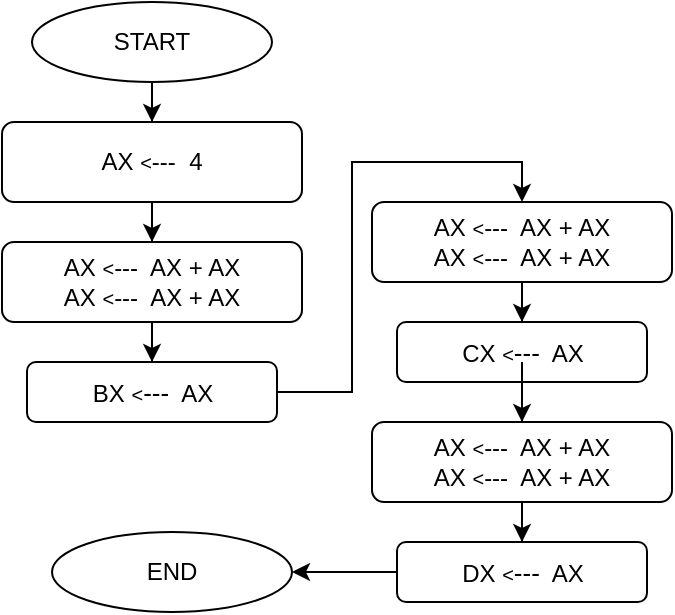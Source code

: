 <mxfile version="17.1.3" type="github">
  <diagram id="C5RBs43oDa-KdzZeNtuy" name="Page-1">
    <mxGraphModel dx="423" dy="440" grid="1" gridSize="10" guides="1" tooltips="1" connect="1" arrows="1" fold="1" page="1" pageScale="1" pageWidth="827" pageHeight="1169" math="0" shadow="0">
      <root>
        <mxCell id="WIyWlLk6GJQsqaUBKTNV-0" />
        <mxCell id="WIyWlLk6GJQsqaUBKTNV-1" parent="WIyWlLk6GJQsqaUBKTNV-0" />
        <mxCell id="rc6krEfufsNPXcGU65vv-0" value="" style="edgeStyle=orthogonalEdgeStyle;rounded=0;orthogonalLoop=1;jettySize=auto;html=1;entryX=0.5;entryY=0;entryDx=0;entryDy=0;" edge="1" parent="WIyWlLk6GJQsqaUBKTNV-1" source="rc6krEfufsNPXcGU65vv-1" target="rc6krEfufsNPXcGU65vv-17">
          <mxGeometry relative="1" as="geometry">
            <mxPoint x="220" y="260" as="targetPoint" />
          </mxGeometry>
        </mxCell>
        <mxCell id="rc6krEfufsNPXcGU65vv-1" value="AX &lt;font size=&quot;1&quot;&gt;&amp;lt;&lt;/font&gt;---&amp;nbsp; 4" style="rounded=1;whiteSpace=wrap;html=1;fontSize=12;glass=0;strokeWidth=1;shadow=0;" vertex="1" parent="WIyWlLk6GJQsqaUBKTNV-1">
          <mxGeometry x="145" y="180" width="150" height="40" as="geometry" />
        </mxCell>
        <mxCell id="rc6krEfufsNPXcGU65vv-2" value="" style="edgeStyle=orthogonalEdgeStyle;rounded=0;orthogonalLoop=1;jettySize=auto;html=1;" edge="1" parent="WIyWlLk6GJQsqaUBKTNV-1" source="rc6krEfufsNPXcGU65vv-3" target="rc6krEfufsNPXcGU65vv-1">
          <mxGeometry relative="1" as="geometry" />
        </mxCell>
        <mxCell id="rc6krEfufsNPXcGU65vv-3" value="START" style="ellipse;whiteSpace=wrap;html=1;" vertex="1" parent="WIyWlLk6GJQsqaUBKTNV-1">
          <mxGeometry x="160" y="120" width="120" height="40" as="geometry" />
        </mxCell>
        <mxCell id="rc6krEfufsNPXcGU65vv-4" style="edgeStyle=orthogonalEdgeStyle;rounded=0;orthogonalLoop=1;jettySize=auto;html=1;exitX=0.5;exitY=1;exitDx=0;exitDy=0;fontSize=9;" edge="1" parent="WIyWlLk6GJQsqaUBKTNV-1" source="rc6krEfufsNPXcGU65vv-1" target="rc6krEfufsNPXcGU65vv-1">
          <mxGeometry relative="1" as="geometry" />
        </mxCell>
        <mxCell id="rc6krEfufsNPXcGU65vv-11" value="END" style="ellipse;whiteSpace=wrap;html=1;" vertex="1" parent="WIyWlLk6GJQsqaUBKTNV-1">
          <mxGeometry x="170" y="385" width="120" height="40" as="geometry" />
        </mxCell>
        <mxCell id="rc6krEfufsNPXcGU65vv-20" value="" style="edgeStyle=orthogonalEdgeStyle;rounded=0;orthogonalLoop=1;jettySize=auto;html=1;" edge="1" parent="WIyWlLk6GJQsqaUBKTNV-1" source="rc6krEfufsNPXcGU65vv-17" target="rc6krEfufsNPXcGU65vv-19">
          <mxGeometry relative="1" as="geometry" />
        </mxCell>
        <mxCell id="rc6krEfufsNPXcGU65vv-17" value="AX &lt;font size=&quot;1&quot;&gt;&amp;lt;&lt;/font&gt;---&amp;nbsp; AX + AX&lt;br&gt;AX&amp;nbsp;&lt;font style=&quot;font-size: 10px&quot;&gt;&amp;lt;&lt;/font&gt;&lt;font style=&quot;font-size: 12px&quot;&gt;---&lt;/font&gt;&amp;nbsp; AX + AX" style="rounded=1;whiteSpace=wrap;html=1;fontSize=12;glass=0;strokeWidth=1;shadow=0;" vertex="1" parent="WIyWlLk6GJQsqaUBKTNV-1">
          <mxGeometry x="145" y="240" width="150" height="40" as="geometry" />
        </mxCell>
        <mxCell id="rc6krEfufsNPXcGU65vv-28" value="" style="edgeStyle=orthogonalEdgeStyle;rounded=0;orthogonalLoop=1;jettySize=auto;html=1;entryX=0.5;entryY=0;entryDx=0;entryDy=0;" edge="1" parent="WIyWlLk6GJQsqaUBKTNV-1" source="rc6krEfufsNPXcGU65vv-19" target="rc6krEfufsNPXcGU65vv-22">
          <mxGeometry relative="1" as="geometry">
            <mxPoint x="410" y="190" as="targetPoint" />
            <Array as="points">
              <mxPoint x="320" y="315" />
              <mxPoint x="320" y="200" />
              <mxPoint x="405" y="200" />
            </Array>
          </mxGeometry>
        </mxCell>
        <mxCell id="rc6krEfufsNPXcGU65vv-19" value="BX&amp;nbsp;&lt;font style=&quot;font-size: 10px&quot;&gt;&amp;lt;&lt;/font&gt;&lt;font style=&quot;font-size: 13px&quot;&gt;---&lt;/font&gt;&amp;nbsp; AX" style="rounded=1;whiteSpace=wrap;html=1;fontSize=12;glass=0;strokeWidth=1;shadow=0;" vertex="1" parent="WIyWlLk6GJQsqaUBKTNV-1">
          <mxGeometry x="157.5" y="300" width="125" height="30" as="geometry" />
        </mxCell>
        <mxCell id="rc6krEfufsNPXcGU65vv-29" value="" style="edgeStyle=orthogonalEdgeStyle;rounded=0;orthogonalLoop=1;jettySize=auto;html=1;" edge="1" parent="WIyWlLk6GJQsqaUBKTNV-1" source="rc6krEfufsNPXcGU65vv-22" target="rc6krEfufsNPXcGU65vv-23">
          <mxGeometry relative="1" as="geometry" />
        </mxCell>
        <mxCell id="rc6krEfufsNPXcGU65vv-22" value="AX &lt;font size=&quot;1&quot;&gt;&amp;lt;&lt;/font&gt;---&amp;nbsp; AX + AX&lt;br&gt;AX&amp;nbsp;&lt;font style=&quot;font-size: 10px&quot;&gt;&amp;lt;&lt;/font&gt;&lt;font style=&quot;font-size: 12px&quot;&gt;---&lt;/font&gt;&amp;nbsp; AX + AX" style="rounded=1;whiteSpace=wrap;html=1;fontSize=12;glass=0;strokeWidth=1;shadow=0;" vertex="1" parent="WIyWlLk6GJQsqaUBKTNV-1">
          <mxGeometry x="330" y="220" width="150" height="40" as="geometry" />
        </mxCell>
        <mxCell id="rc6krEfufsNPXcGU65vv-23" value="CX&amp;nbsp;&lt;font style=&quot;font-size: 10px&quot;&gt;&amp;lt;&lt;/font&gt;&lt;font style=&quot;font-size: 13px&quot;&gt;---&lt;/font&gt;&amp;nbsp; AX" style="rounded=1;whiteSpace=wrap;html=1;fontSize=12;glass=0;strokeWidth=1;shadow=0;" vertex="1" parent="WIyWlLk6GJQsqaUBKTNV-1">
          <mxGeometry x="342.5" y="280" width="125" height="30" as="geometry" />
        </mxCell>
        <mxCell id="rc6krEfufsNPXcGU65vv-30" value="" style="edgeStyle=orthogonalEdgeStyle;rounded=0;orthogonalLoop=1;jettySize=auto;html=1;" edge="1" parent="WIyWlLk6GJQsqaUBKTNV-1" target="rc6krEfufsNPXcGU65vv-32">
          <mxGeometry relative="1" as="geometry">
            <mxPoint x="405" y="340" as="sourcePoint" />
            <Array as="points">
              <mxPoint x="405" y="300" />
              <mxPoint x="405" y="300" />
            </Array>
          </mxGeometry>
        </mxCell>
        <mxCell id="rc6krEfufsNPXcGU65vv-31" value="" style="edgeStyle=orthogonalEdgeStyle;rounded=0;orthogonalLoop=1;jettySize=auto;html=1;" edge="1" parent="WIyWlLk6GJQsqaUBKTNV-1" source="rc6krEfufsNPXcGU65vv-32" target="rc6krEfufsNPXcGU65vv-33">
          <mxGeometry relative="1" as="geometry" />
        </mxCell>
        <mxCell id="rc6krEfufsNPXcGU65vv-32" value="AX &lt;font size=&quot;1&quot;&gt;&amp;lt;&lt;/font&gt;---&amp;nbsp; AX + AX&lt;br&gt;AX&amp;nbsp;&lt;font style=&quot;font-size: 10px&quot;&gt;&amp;lt;&lt;/font&gt;&lt;font style=&quot;font-size: 12px&quot;&gt;---&lt;/font&gt;&amp;nbsp; AX + AX" style="rounded=1;whiteSpace=wrap;html=1;fontSize=12;glass=0;strokeWidth=1;shadow=0;" vertex="1" parent="WIyWlLk6GJQsqaUBKTNV-1">
          <mxGeometry x="330" y="330" width="150" height="40" as="geometry" />
        </mxCell>
        <mxCell id="rc6krEfufsNPXcGU65vv-34" value="" style="edgeStyle=orthogonalEdgeStyle;rounded=0;orthogonalLoop=1;jettySize=auto;html=1;" edge="1" parent="WIyWlLk6GJQsqaUBKTNV-1" source="rc6krEfufsNPXcGU65vv-33" target="rc6krEfufsNPXcGU65vv-11">
          <mxGeometry relative="1" as="geometry" />
        </mxCell>
        <mxCell id="rc6krEfufsNPXcGU65vv-33" value="DX&amp;nbsp;&lt;font style=&quot;font-size: 10px&quot;&gt;&amp;lt;&lt;/font&gt;&lt;font style=&quot;font-size: 13px&quot;&gt;---&lt;/font&gt;&amp;nbsp; AX" style="rounded=1;whiteSpace=wrap;html=1;fontSize=12;glass=0;strokeWidth=1;shadow=0;" vertex="1" parent="WIyWlLk6GJQsqaUBKTNV-1">
          <mxGeometry x="342.5" y="390" width="125" height="30" as="geometry" />
        </mxCell>
      </root>
    </mxGraphModel>
  </diagram>
</mxfile>

